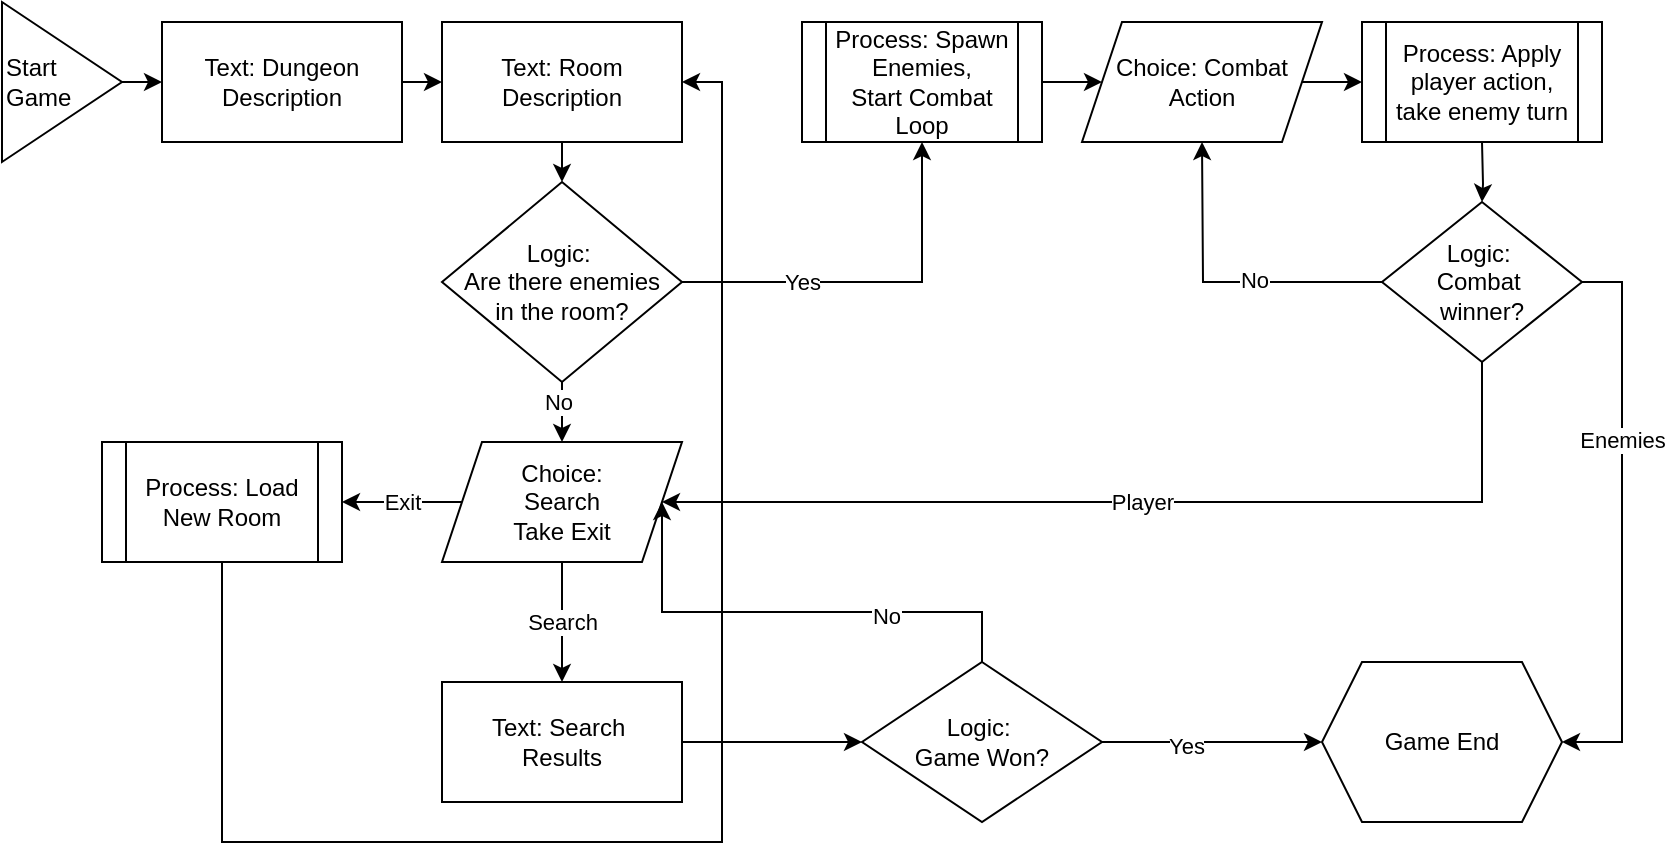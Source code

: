 <mxfile version="26.0.16">
  <diagram id="C5RBs43oDa-KdzZeNtuy" name="Game Flow Diagram">
    <mxGraphModel dx="989" dy="509" grid="1" gridSize="10" guides="1" tooltips="1" connect="1" arrows="1" fold="1" page="1" pageScale="1" pageWidth="1100" pageHeight="850" math="0" shadow="0">
      <root>
        <mxCell id="WIyWlLk6GJQsqaUBKTNV-0" />
        <mxCell id="WIyWlLk6GJQsqaUBKTNV-1" parent="WIyWlLk6GJQsqaUBKTNV-0" />
        <mxCell id="dVRmT73sNqn7hSEyOgzy-3" style="edgeStyle=orthogonalEdgeStyle;rounded=0;orthogonalLoop=1;jettySize=auto;html=1;exitX=0.5;exitY=1;exitDx=0;exitDy=0;entryX=0.5;entryY=0;entryDx=0;entryDy=0;" edge="1" parent="WIyWlLk6GJQsqaUBKTNV-1" source="dVRmT73sNqn7hSEyOgzy-0" target="dVRmT73sNqn7hSEyOgzy-2">
          <mxGeometry relative="1" as="geometry" />
        </mxCell>
        <mxCell id="dVRmT73sNqn7hSEyOgzy-0" value="Tex&lt;span style=&quot;background-color: transparent; color: light-dark(rgb(0, 0, 0), rgb(255, 255, 255));&quot;&gt;t: Room Description&lt;/span&gt;" style="rounded=0;whiteSpace=wrap;html=1;" vertex="1" parent="WIyWlLk6GJQsqaUBKTNV-1">
          <mxGeometry x="320" y="110" width="120" height="60" as="geometry" />
        </mxCell>
        <mxCell id="dVRmT73sNqn7hSEyOgzy-19" style="edgeStyle=orthogonalEdgeStyle;rounded=0;orthogonalLoop=1;jettySize=auto;html=1;exitX=0.5;exitY=1;exitDx=0;exitDy=0;entryX=0.5;entryY=0;entryDx=0;entryDy=0;" edge="1" parent="WIyWlLk6GJQsqaUBKTNV-1" source="dVRmT73sNqn7hSEyOgzy-2" target="dVRmT73sNqn7hSEyOgzy-18">
          <mxGeometry relative="1" as="geometry" />
        </mxCell>
        <mxCell id="dVRmT73sNqn7hSEyOgzy-46" value="No" style="edgeLabel;html=1;align=center;verticalAlign=middle;resizable=0;points=[];" vertex="1" connectable="0" parent="dVRmT73sNqn7hSEyOgzy-19">
          <mxGeometry x="-0.333" y="-2" relative="1" as="geometry">
            <mxPoint as="offset" />
          </mxGeometry>
        </mxCell>
        <mxCell id="dVRmT73sNqn7hSEyOgzy-41" style="edgeStyle=orthogonalEdgeStyle;rounded=0;orthogonalLoop=1;jettySize=auto;html=1;exitX=1;exitY=0.5;exitDx=0;exitDy=0;entryX=0.5;entryY=1;entryDx=0;entryDy=0;" edge="1" parent="WIyWlLk6GJQsqaUBKTNV-1" source="dVRmT73sNqn7hSEyOgzy-2" target="dVRmT73sNqn7hSEyOgzy-4">
          <mxGeometry relative="1" as="geometry" />
        </mxCell>
        <mxCell id="dVRmT73sNqn7hSEyOgzy-45" value="Yes" style="edgeLabel;html=1;align=center;verticalAlign=middle;resizable=0;points=[];" vertex="1" connectable="0" parent="dVRmT73sNqn7hSEyOgzy-41">
          <mxGeometry x="-0.021" y="1" relative="1" as="geometry">
            <mxPoint x="-33" y="1" as="offset" />
          </mxGeometry>
        </mxCell>
        <mxCell id="dVRmT73sNqn7hSEyOgzy-2" value="Logic:&amp;nbsp;&lt;div&gt;Are there enemies in&amp;nbsp;&lt;span style=&quot;background-color: transparent; color: light-dark(rgb(0, 0, 0), rgb(255, 255, 255));&quot;&gt;the room?&lt;/span&gt;&lt;/div&gt;" style="rhombus;whiteSpace=wrap;html=1;" vertex="1" parent="WIyWlLk6GJQsqaUBKTNV-1">
          <mxGeometry x="320" y="190" width="120" height="100" as="geometry" />
        </mxCell>
        <mxCell id="dVRmT73sNqn7hSEyOgzy-12" style="edgeStyle=orthogonalEdgeStyle;rounded=0;orthogonalLoop=1;jettySize=auto;html=1;exitX=1;exitY=0.5;exitDx=0;exitDy=0;entryX=0;entryY=0.5;entryDx=0;entryDy=0;" edge="1" parent="WIyWlLk6GJQsqaUBKTNV-1" source="dVRmT73sNqn7hSEyOgzy-4" target="dVRmT73sNqn7hSEyOgzy-56">
          <mxGeometry relative="1" as="geometry">
            <mxPoint x="640" y="140" as="targetPoint" />
          </mxGeometry>
        </mxCell>
        <mxCell id="dVRmT73sNqn7hSEyOgzy-4" value="Process: Spawn Enemies,&lt;div&gt;Start Combat Loop&lt;/div&gt;" style="shape=process;whiteSpace=wrap;html=1;backgroundOutline=1;" vertex="1" parent="WIyWlLk6GJQsqaUBKTNV-1">
          <mxGeometry x="500" y="110" width="120" height="60" as="geometry" />
        </mxCell>
        <mxCell id="dVRmT73sNqn7hSEyOgzy-13" style="edgeStyle=orthogonalEdgeStyle;rounded=0;orthogonalLoop=1;jettySize=auto;html=1;exitX=1;exitY=0.5;exitDx=0;exitDy=0;entryX=0;entryY=0.5;entryDx=0;entryDy=0;" edge="1" parent="WIyWlLk6GJQsqaUBKTNV-1" source="dVRmT73sNqn7hSEyOgzy-56">
          <mxGeometry relative="1" as="geometry">
            <mxPoint x="760" y="140" as="sourcePoint" />
            <mxPoint x="780" y="140.0" as="targetPoint" />
          </mxGeometry>
        </mxCell>
        <mxCell id="dVRmT73sNqn7hSEyOgzy-15" value="" style="edgeStyle=orthogonalEdgeStyle;rounded=0;orthogonalLoop=1;jettySize=auto;html=1;" edge="1" parent="WIyWlLk6GJQsqaUBKTNV-1" target="dVRmT73sNqn7hSEyOgzy-14">
          <mxGeometry relative="1" as="geometry">
            <mxPoint x="840" y="170.0" as="sourcePoint" />
          </mxGeometry>
        </mxCell>
        <mxCell id="dVRmT73sNqn7hSEyOgzy-16" style="edgeStyle=orthogonalEdgeStyle;rounded=0;orthogonalLoop=1;jettySize=auto;html=1;exitX=0;exitY=0.5;exitDx=0;exitDy=0;entryX=0.5;entryY=1;entryDx=0;entryDy=0;" edge="1" parent="WIyWlLk6GJQsqaUBKTNV-1" source="dVRmT73sNqn7hSEyOgzy-14">
          <mxGeometry relative="1" as="geometry">
            <mxPoint x="700" y="170" as="targetPoint" />
          </mxGeometry>
        </mxCell>
        <mxCell id="dVRmT73sNqn7hSEyOgzy-17" value="No" style="edgeLabel;html=1;align=center;verticalAlign=middle;resizable=0;points=[];" vertex="1" connectable="0" parent="dVRmT73sNqn7hSEyOgzy-16">
          <mxGeometry x="-0.2" y="-1" relative="1" as="geometry">
            <mxPoint as="offset" />
          </mxGeometry>
        </mxCell>
        <mxCell id="dVRmT73sNqn7hSEyOgzy-23" style="edgeStyle=orthogonalEdgeStyle;rounded=0;orthogonalLoop=1;jettySize=auto;html=1;exitX=1;exitY=0.5;exitDx=0;exitDy=0;entryX=1;entryY=0.5;entryDx=0;entryDy=0;" edge="1" parent="WIyWlLk6GJQsqaUBKTNV-1" source="dVRmT73sNqn7hSEyOgzy-14">
          <mxGeometry relative="1" as="geometry">
            <mxPoint x="880" y="470" as="targetPoint" />
            <Array as="points">
              <mxPoint x="910" y="240" />
              <mxPoint x="910" y="470" />
            </Array>
          </mxGeometry>
        </mxCell>
        <mxCell id="dVRmT73sNqn7hSEyOgzy-24" value="Enemies" style="edgeLabel;html=1;align=center;verticalAlign=middle;resizable=0;points=[];" vertex="1" connectable="0" parent="dVRmT73sNqn7hSEyOgzy-23">
          <mxGeometry x="-0.296" relative="1" as="geometry">
            <mxPoint as="offset" />
          </mxGeometry>
        </mxCell>
        <mxCell id="dVRmT73sNqn7hSEyOgzy-44" value="Player" style="edgeStyle=orthogonalEdgeStyle;rounded=0;orthogonalLoop=1;jettySize=auto;html=1;exitX=0.5;exitY=1;exitDx=0;exitDy=0;entryX=1;entryY=0.5;entryDx=0;entryDy=0;" edge="1" parent="WIyWlLk6GJQsqaUBKTNV-1" source="dVRmT73sNqn7hSEyOgzy-14" target="dVRmT73sNqn7hSEyOgzy-18">
          <mxGeometry relative="1" as="geometry">
            <mxPoint x="480" y="350" as="targetPoint" />
            <Array as="points">
              <mxPoint x="840" y="350" />
            </Array>
          </mxGeometry>
        </mxCell>
        <mxCell id="dVRmT73sNqn7hSEyOgzy-14" value="Logic:&amp;nbsp;&lt;div&gt;Combat&amp;nbsp;&lt;/div&gt;&lt;div&gt;winner?&lt;/div&gt;" style="rhombus;whiteSpace=wrap;html=1;rounded=0;" vertex="1" parent="WIyWlLk6GJQsqaUBKTNV-1">
          <mxGeometry x="790" y="200" width="100" height="80" as="geometry" />
        </mxCell>
        <mxCell id="dVRmT73sNqn7hSEyOgzy-39" style="edgeStyle=orthogonalEdgeStyle;rounded=0;orthogonalLoop=1;jettySize=auto;html=1;exitX=0.5;exitY=1;exitDx=0;exitDy=0;entryX=0.5;entryY=0;entryDx=0;entryDy=0;" edge="1" parent="WIyWlLk6GJQsqaUBKTNV-1" source="dVRmT73sNqn7hSEyOgzy-18" target="dVRmT73sNqn7hSEyOgzy-25">
          <mxGeometry relative="1" as="geometry" />
        </mxCell>
        <mxCell id="dVRmT73sNqn7hSEyOgzy-47" value="Search" style="edgeLabel;html=1;align=center;verticalAlign=middle;resizable=0;points=[];" vertex="1" connectable="0" parent="dVRmT73sNqn7hSEyOgzy-39">
          <mxGeometry x="0.267" y="4" relative="1" as="geometry">
            <mxPoint x="-4" y="-8" as="offset" />
          </mxGeometry>
        </mxCell>
        <mxCell id="dVRmT73sNqn7hSEyOgzy-53" style="edgeStyle=orthogonalEdgeStyle;rounded=0;orthogonalLoop=1;jettySize=auto;html=1;exitX=0;exitY=0.5;exitDx=0;exitDy=0;entryX=1;entryY=0.5;entryDx=0;entryDy=0;" edge="1" parent="WIyWlLk6GJQsqaUBKTNV-1" source="dVRmT73sNqn7hSEyOgzy-18" target="dVRmT73sNqn7hSEyOgzy-52">
          <mxGeometry relative="1" as="geometry" />
        </mxCell>
        <mxCell id="dVRmT73sNqn7hSEyOgzy-54" value="Exit" style="edgeLabel;html=1;align=center;verticalAlign=middle;resizable=0;points=[];" vertex="1" connectable="0" parent="dVRmT73sNqn7hSEyOgzy-53">
          <mxGeometry x="-0.167" y="-1" relative="1" as="geometry">
            <mxPoint x="-5" y="1" as="offset" />
          </mxGeometry>
        </mxCell>
        <mxCell id="dVRmT73sNqn7hSEyOgzy-18" value="Choice:&lt;div&gt;Search&lt;/div&gt;&lt;div&gt;Take Exit&lt;/div&gt;" style="shape=parallelogram;perimeter=parallelogramPerimeter;whiteSpace=wrap;html=1;fixedSize=1;" vertex="1" parent="WIyWlLk6GJQsqaUBKTNV-1">
          <mxGeometry x="320" y="320" width="120" height="60" as="geometry" />
        </mxCell>
        <mxCell id="dVRmT73sNqn7hSEyOgzy-30" style="edgeStyle=orthogonalEdgeStyle;rounded=0;orthogonalLoop=1;jettySize=auto;html=1;exitX=1;exitY=0.5;exitDx=0;exitDy=0;" edge="1" parent="WIyWlLk6GJQsqaUBKTNV-1" source="dVRmT73sNqn7hSEyOgzy-25" target="dVRmT73sNqn7hSEyOgzy-29">
          <mxGeometry relative="1" as="geometry" />
        </mxCell>
        <mxCell id="dVRmT73sNqn7hSEyOgzy-25" value="Text: Search&amp;nbsp;&lt;div&gt;Results&lt;/div&gt;" style="rounded=0;whiteSpace=wrap;html=1;" vertex="1" parent="WIyWlLk6GJQsqaUBKTNV-1">
          <mxGeometry x="320" y="440" width="120" height="60" as="geometry" />
        </mxCell>
        <mxCell id="dVRmT73sNqn7hSEyOgzy-31" style="edgeStyle=orthogonalEdgeStyle;rounded=0;orthogonalLoop=1;jettySize=auto;html=1;exitX=0.5;exitY=0;exitDx=0;exitDy=0;entryX=1;entryY=0.5;entryDx=0;entryDy=0;" edge="1" parent="WIyWlLk6GJQsqaUBKTNV-1" source="dVRmT73sNqn7hSEyOgzy-29" target="dVRmT73sNqn7hSEyOgzy-18">
          <mxGeometry relative="1" as="geometry" />
        </mxCell>
        <mxCell id="dVRmT73sNqn7hSEyOgzy-32" value="No" style="edgeLabel;html=1;align=center;verticalAlign=middle;resizable=0;points=[];" vertex="1" connectable="0" parent="dVRmT73sNqn7hSEyOgzy-31">
          <mxGeometry x="-0.39" y="2" relative="1" as="geometry">
            <mxPoint as="offset" />
          </mxGeometry>
        </mxCell>
        <mxCell id="dVRmT73sNqn7hSEyOgzy-34" style="edgeStyle=orthogonalEdgeStyle;rounded=0;orthogonalLoop=1;jettySize=auto;html=1;exitX=1;exitY=0.5;exitDx=0;exitDy=0;entryX=0;entryY=0.5;entryDx=0;entryDy=0;" edge="1" parent="WIyWlLk6GJQsqaUBKTNV-1" source="dVRmT73sNqn7hSEyOgzy-29">
          <mxGeometry relative="1" as="geometry">
            <mxPoint x="760" y="470" as="targetPoint" />
          </mxGeometry>
        </mxCell>
        <mxCell id="dVRmT73sNqn7hSEyOgzy-35" value="Yes" style="edgeLabel;html=1;align=center;verticalAlign=middle;resizable=0;points=[];" vertex="1" connectable="0" parent="dVRmT73sNqn7hSEyOgzy-34">
          <mxGeometry x="-0.246" y="-2" relative="1" as="geometry">
            <mxPoint as="offset" />
          </mxGeometry>
        </mxCell>
        <mxCell id="dVRmT73sNqn7hSEyOgzy-29" value="Logic:&amp;nbsp;&lt;div&gt;Game Won?&lt;/div&gt;" style="rhombus;whiteSpace=wrap;html=1;" vertex="1" parent="WIyWlLk6GJQsqaUBKTNV-1">
          <mxGeometry x="530" y="430" width="120" height="80" as="geometry" />
        </mxCell>
        <mxCell id="dVRmT73sNqn7hSEyOgzy-50" style="edgeStyle=orthogonalEdgeStyle;rounded=0;orthogonalLoop=1;jettySize=auto;html=1;exitX=1;exitY=0.5;exitDx=0;exitDy=0;entryX=0;entryY=0.5;entryDx=0;entryDy=0;" edge="1" parent="WIyWlLk6GJQsqaUBKTNV-1" source="dVRmT73sNqn7hSEyOgzy-48" target="dVRmT73sNqn7hSEyOgzy-49">
          <mxGeometry relative="1" as="geometry" />
        </mxCell>
        <mxCell id="dVRmT73sNqn7hSEyOgzy-48" value="Start Game" style="triangle;whiteSpace=wrap;html=1;align=left;" vertex="1" parent="WIyWlLk6GJQsqaUBKTNV-1">
          <mxGeometry x="100" y="100" width="60" height="80" as="geometry" />
        </mxCell>
        <mxCell id="dVRmT73sNqn7hSEyOgzy-51" style="edgeStyle=orthogonalEdgeStyle;rounded=0;orthogonalLoop=1;jettySize=auto;html=1;exitX=1;exitY=0.5;exitDx=0;exitDy=0;entryX=0;entryY=0.5;entryDx=0;entryDy=0;" edge="1" parent="WIyWlLk6GJQsqaUBKTNV-1" source="dVRmT73sNqn7hSEyOgzy-49" target="dVRmT73sNqn7hSEyOgzy-0">
          <mxGeometry relative="1" as="geometry" />
        </mxCell>
        <mxCell id="dVRmT73sNqn7hSEyOgzy-49" value="Text: Dungeon Description" style="rounded=0;whiteSpace=wrap;html=1;" vertex="1" parent="WIyWlLk6GJQsqaUBKTNV-1">
          <mxGeometry x="180" y="110" width="120" height="60" as="geometry" />
        </mxCell>
        <mxCell id="dVRmT73sNqn7hSEyOgzy-55" style="edgeStyle=orthogonalEdgeStyle;rounded=0;orthogonalLoop=1;jettySize=auto;html=1;exitX=0.5;exitY=1;exitDx=0;exitDy=0;entryX=1;entryY=0.5;entryDx=0;entryDy=0;" edge="1" parent="WIyWlLk6GJQsqaUBKTNV-1" source="dVRmT73sNqn7hSEyOgzy-52" target="dVRmT73sNqn7hSEyOgzy-0">
          <mxGeometry relative="1" as="geometry">
            <Array as="points">
              <mxPoint x="210" y="520" />
              <mxPoint x="460" y="520" />
              <mxPoint x="460" y="140" />
            </Array>
          </mxGeometry>
        </mxCell>
        <mxCell id="dVRmT73sNqn7hSEyOgzy-52" value="Process: Load New Room" style="shape=process;whiteSpace=wrap;html=1;backgroundOutline=1;" vertex="1" parent="WIyWlLk6GJQsqaUBKTNV-1">
          <mxGeometry x="150" y="320" width="120" height="60" as="geometry" />
        </mxCell>
        <mxCell id="dVRmT73sNqn7hSEyOgzy-56" value="Choice: Combat Action" style="shape=parallelogram;perimeter=parallelogramPerimeter;whiteSpace=wrap;html=1;fixedSize=1;" vertex="1" parent="WIyWlLk6GJQsqaUBKTNV-1">
          <mxGeometry x="640" y="110" width="120" height="60" as="geometry" />
        </mxCell>
        <mxCell id="dVRmT73sNqn7hSEyOgzy-57" value="Process: Apply player action, take enemy turn" style="shape=process;whiteSpace=wrap;html=1;backgroundOutline=1;" vertex="1" parent="WIyWlLk6GJQsqaUBKTNV-1">
          <mxGeometry x="780" y="110" width="120" height="60" as="geometry" />
        </mxCell>
        <mxCell id="dVRmT73sNqn7hSEyOgzy-58" value="Game End" style="shape=hexagon;perimeter=hexagonPerimeter2;whiteSpace=wrap;html=1;fixedSize=1;" vertex="1" parent="WIyWlLk6GJQsqaUBKTNV-1">
          <mxGeometry x="760" y="430" width="120" height="80" as="geometry" />
        </mxCell>
      </root>
    </mxGraphModel>
  </diagram>
</mxfile>
